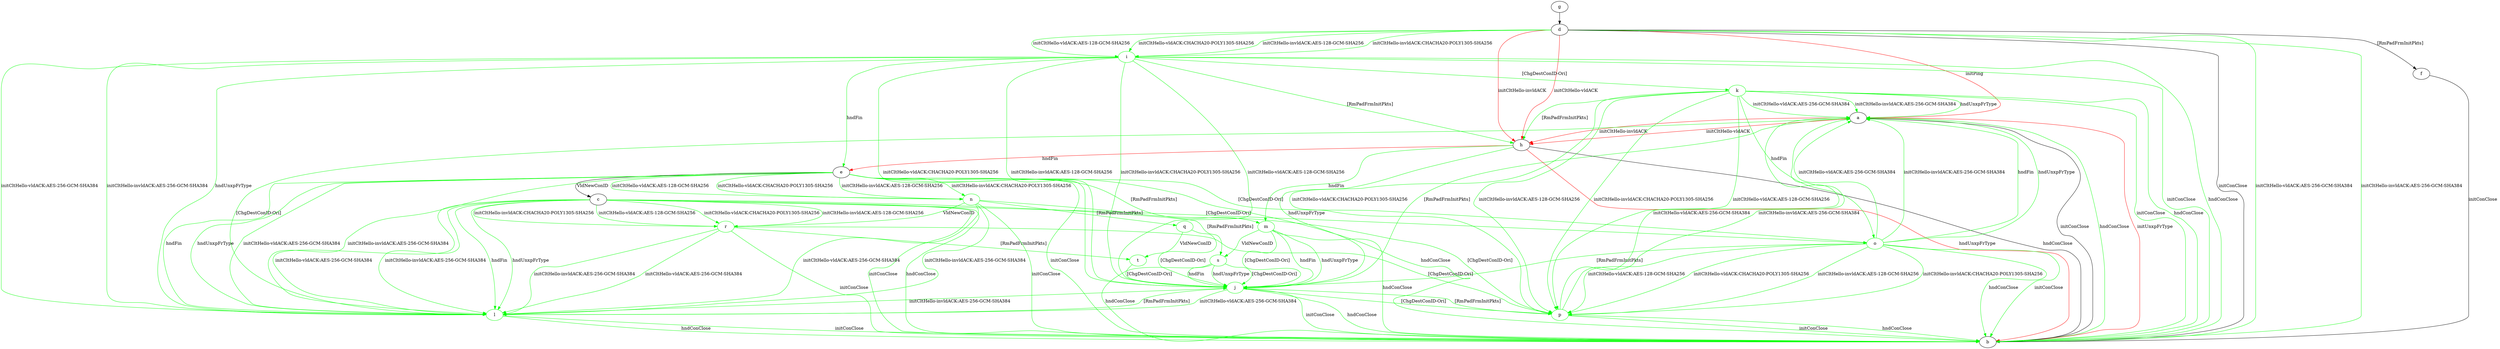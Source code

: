 digraph "" {
	a -> b	[key=0,
		label="initConClose "];
	a -> b	[key=1,
		color=green,
		label="hndConClose "];
	a -> b	[key=2,
		color=red,
		label="initUnxpFrType "];
	a -> h	[key=0,
		color=red,
		label="initCltHello-vldACK "];
	a -> h	[key=1,
		color=red,
		label="initCltHello-invldACK "];
	j	[color=green];
	a -> j	[key=0,
		color=green,
		label="[RmPadFrmInitPkts] "];
	c -> b	[key=0,
		color=green,
		label="initConClose "];
	c -> b	[key=1,
		color=green,
		label="hndConClose "];
	l	[color=green];
	c -> l	[key=0,
		color=green,
		label="initCltHello-vldACK:AES-256-GCM-SHA384 "];
	c -> l	[key=1,
		color=green,
		label="initCltHello-invldACK:AES-256-GCM-SHA384 "];
	c -> l	[key=2,
		color=green,
		label="hndFin "];
	c -> l	[key=3,
		color=green,
		label="hndUnxpFrType "];
	o	[color=green];
	c -> o	[key=0,
		color=green,
		label="[ChgDestConID-Ori] "];
	r	[color=green];
	c -> r	[key=0,
		color=green,
		label="initCltHello-vldACK:AES-128-GCM-SHA256 "];
	c -> r	[key=1,
		color=green,
		label="initCltHello-vldACK:CHACHA20-POLY1305-SHA256 "];
	c -> r	[key=2,
		color=green,
		label="initCltHello-invldACK:AES-128-GCM-SHA256 "];
	c -> r	[key=3,
		color=green,
		label="initCltHello-invldACK:CHACHA20-POLY1305-SHA256 "];
	s	[color=green];
	c -> s	[key=0,
		color=green,
		label="[RmPadFrmInitPkts] "];
	d -> a	[key=0,
		color=red,
		label="initPing "];
	d -> b	[key=0,
		label="initConClose "];
	d -> b	[key=1,
		color=green,
		label="initCltHello-vldACK:AES-256-GCM-SHA384 "];
	d -> b	[key=2,
		color=green,
		label="initCltHello-invldACK:AES-256-GCM-SHA384 "];
	d -> f	[key=0,
		label="[RmPadFrmInitPkts] "];
	d -> h	[key=0,
		color=red,
		label="initCltHello-vldACK "];
	d -> h	[key=1,
		color=red,
		label="initCltHello-invldACK "];
	i	[color=green];
	d -> i	[key=0,
		color=green,
		label="initCltHello-vldACK:AES-128-GCM-SHA256 "];
	d -> i	[key=1,
		color=green,
		label="initCltHello-vldACK:CHACHA20-POLY1305-SHA256 "];
	d -> i	[key=2,
		color=green,
		label="initCltHello-invldACK:AES-128-GCM-SHA256 "];
	d -> i	[key=3,
		color=green,
		label="initCltHello-invldACK:CHACHA20-POLY1305-SHA256 "];
	e -> b	[key=0,
		color=green,
		label="initConClose "];
	e -> b	[key=1,
		color=green,
		label="hndConClose "];
	e -> c	[key=0,
		label="VldNewConID "];
	e -> l	[key=0,
		color=green,
		label="initCltHello-vldACK:AES-256-GCM-SHA384 "];
	e -> l	[key=1,
		color=green,
		label="initCltHello-invldACK:AES-256-GCM-SHA384 "];
	e -> l	[key=2,
		color=green,
		label="hndFin "];
	e -> l	[key=3,
		color=green,
		label="hndUnxpFrType "];
	m	[color=green];
	e -> m	[key=0,
		color=green,
		label="[RmPadFrmInitPkts] "];
	n	[color=green];
	e -> n	[key=0,
		color=green,
		label="initCltHello-vldACK:AES-128-GCM-SHA256 "];
	e -> n	[key=1,
		color=green,
		label="initCltHello-vldACK:CHACHA20-POLY1305-SHA256 "];
	e -> n	[key=2,
		color=green,
		label="initCltHello-invldACK:AES-128-GCM-SHA256 "];
	e -> n	[key=3,
		color=green,
		label="initCltHello-invldACK:CHACHA20-POLY1305-SHA256 "];
	e -> o	[key=0,
		color=green,
		label="[ChgDestConID-Ori] "];
	f -> b	[key=0,
		label="initConClose "];
	g -> d	[key=0];
	h -> b	[key=0,
		label="hndConClose "];
	h -> b	[key=1,
		color=red,
		label="hndUnxpFrType "];
	h -> e	[key=0,
		color=red,
		label="hndFin "];
	h -> j	[key=0,
		color=green,
		label="hndUnxpFrType "];
	h -> m	[key=0,
		color=green,
		label="hndFin "];
	i -> b	[key=0,
		color=green,
		label="initConClose "];
	i -> b	[key=1,
		color=green,
		label="hndConClose "];
	i -> e	[key=0,
		color=green,
		label="hndFin "];
	i -> h	[key=0,
		color=green,
		label="[RmPadFrmInitPkts] "];
	i -> j	[key=0,
		color=green,
		label="initCltHello-vldACK:AES-128-GCM-SHA256 "];
	i -> j	[key=1,
		color=green,
		label="initCltHello-vldACK:CHACHA20-POLY1305-SHA256 "];
	i -> j	[key=2,
		color=green,
		label="initCltHello-invldACK:AES-128-GCM-SHA256 "];
	i -> j	[key=3,
		color=green,
		label="initCltHello-invldACK:CHACHA20-POLY1305-SHA256 "];
	k	[color=green];
	i -> k	[key=0,
		color=green,
		label="[ChgDestConID-Ori] "];
	i -> l	[key=0,
		color=green,
		label="initCltHello-vldACK:AES-256-GCM-SHA384 "];
	i -> l	[key=1,
		color=green,
		label="initCltHello-invldACK:AES-256-GCM-SHA384 "];
	i -> l	[key=2,
		color=green,
		label="hndUnxpFrType "];
	j -> b	[key=0,
		color=green,
		label="initConClose "];
	j -> b	[key=1,
		color=green,
		label="hndConClose "];
	j -> l	[key=0,
		color=green,
		label="initCltHello-vldACK:AES-256-GCM-SHA384 "];
	j -> l	[key=1,
		color=green,
		label="initCltHello-invldACK:AES-256-GCM-SHA384 "];
	p	[color=green];
	j -> p	[key=0,
		color=green,
		label="[ChgDestConID-Ori] "];
	k -> a	[key=0,
		color=green,
		label="initCltHello-vldACK:AES-256-GCM-SHA384 "];
	k -> a	[key=1,
		color=green,
		label="initCltHello-invldACK:AES-256-GCM-SHA384 "];
	k -> a	[key=2,
		color=green,
		label="hndUnxpFrType "];
	k -> b	[key=0,
		color=green,
		label="initConClose "];
	k -> b	[key=1,
		color=green,
		label="hndConClose "];
	k -> h	[key=0,
		color=green,
		label="[RmPadFrmInitPkts] "];
	k -> o	[key=0,
		color=green,
		label="hndFin "];
	k -> p	[key=0,
		color=green,
		label="initCltHello-vldACK:AES-128-GCM-SHA256 "];
	k -> p	[key=1,
		color=green,
		label="initCltHello-vldACK:CHACHA20-POLY1305-SHA256 "];
	k -> p	[key=2,
		color=green,
		label="initCltHello-invldACK:AES-128-GCM-SHA256 "];
	k -> p	[key=3,
		color=green,
		label="initCltHello-invldACK:CHACHA20-POLY1305-SHA256 "];
	l -> a	[key=0,
		color=green,
		label="[ChgDestConID-Ori] "];
	l -> b	[key=0,
		color=green,
		label="initConClose "];
	l -> b	[key=1,
		color=green,
		label="hndConClose "];
	l -> j	[key=0,
		color=green,
		label="[RmPadFrmInitPkts] "];
	m -> b	[key=0,
		color=green,
		label="hndConClose "];
	m -> j	[key=0,
		color=green,
		label="hndFin "];
	m -> j	[key=1,
		color=green,
		label="hndUnxpFrType "];
	m -> j	[key=2,
		color=green,
		label="[ChgDestConID-Ori] "];
	m -> s	[key=0,
		color=green,
		label="VldNewConID "];
	n -> b	[key=0,
		color=green,
		label="initConClose "];
	n -> l	[key=0,
		color=green,
		label="initCltHello-vldACK:AES-256-GCM-SHA384 "];
	n -> l	[key=1,
		color=green,
		label="initCltHello-invldACK:AES-256-GCM-SHA384 "];
	n -> p	[key=0,
		color=green,
		label="[ChgDestConID-Ori] "];
	q	[color=green];
	n -> q	[key=0,
		color=green,
		label="[RmPadFrmInitPkts] "];
	n -> r	[key=0,
		color=green,
		label="VldNewConID "];
	o -> a	[key=0,
		color=green,
		label="initCltHello-vldACK:AES-256-GCM-SHA384 "];
	o -> a	[key=1,
		color=green,
		label="initCltHello-invldACK:AES-256-GCM-SHA384 "];
	o -> a	[key=2,
		color=green,
		label="hndFin "];
	o -> a	[key=3,
		color=green,
		label="hndUnxpFrType "];
	o -> b	[key=0,
		color=green,
		label="initConClose "];
	o -> b	[key=1,
		color=green,
		label="hndConClose "];
	o -> j	[key=0,
		color=green,
		label="[RmPadFrmInitPkts] "];
	o -> p	[key=0,
		color=green,
		label="initCltHello-vldACK:AES-128-GCM-SHA256 "];
	o -> p	[key=1,
		color=green,
		label="initCltHello-vldACK:CHACHA20-POLY1305-SHA256 "];
	o -> p	[key=2,
		color=green,
		label="initCltHello-invldACK:AES-128-GCM-SHA256 "];
	o -> p	[key=3,
		color=green,
		label="initCltHello-invldACK:CHACHA20-POLY1305-SHA256 "];
	p -> a	[key=0,
		color=green,
		label="initCltHello-vldACK:AES-256-GCM-SHA384 "];
	p -> a	[key=1,
		color=green,
		label="initCltHello-invldACK:AES-256-GCM-SHA384 "];
	p -> b	[key=0,
		color=green,
		label="initConClose "];
	p -> b	[key=1,
		color=green,
		label="hndConClose "];
	p -> j	[key=0,
		color=green,
		label="[RmPadFrmInitPkts] "];
	q -> j	[key=0,
		color=green,
		label="[ChgDestConID-Ori] "];
	t	[color=green];
	q -> t	[key=0,
		color=green,
		label="VldNewConID "];
	r -> b	[key=0,
		color=green,
		label="initConClose "];
	r -> l	[key=0,
		color=green,
		label="initCltHello-vldACK:AES-256-GCM-SHA384 "];
	r -> l	[key=1,
		color=green,
		label="initCltHello-invldACK:AES-256-GCM-SHA384 "];
	r -> p	[key=0,
		color=green,
		label="[ChgDestConID-Ori] "];
	r -> t	[key=0,
		color=green,
		label="[RmPadFrmInitPkts] "];
	s -> b	[key=0,
		color=green,
		label="hndConClose "];
	s -> j	[key=0,
		color=green,
		label="hndFin "];
	s -> j	[key=1,
		color=green,
		label="hndUnxpFrType "];
	s -> j	[key=2,
		color=green,
		label="[ChgDestConID-Ori] "];
	t -> j	[key=0,
		color=green,
		label="[ChgDestConID-Ori] "];
}
